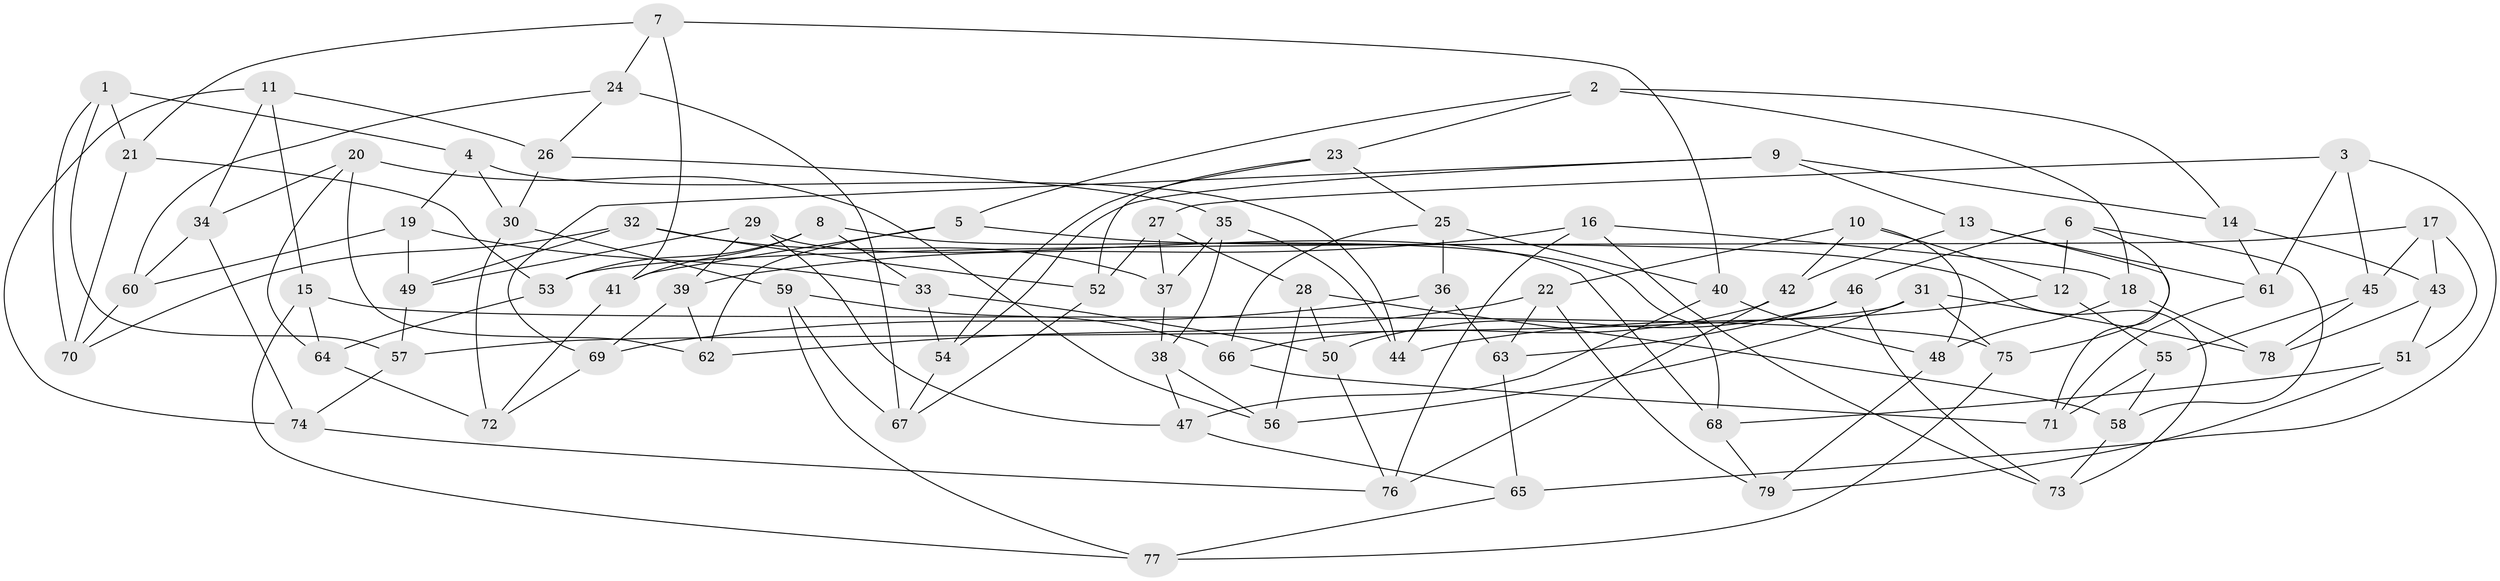 // Generated by graph-tools (version 1.1) at 2025/37/03/09/25 02:37:51]
// undirected, 79 vertices, 158 edges
graph export_dot {
graph [start="1"]
  node [color=gray90,style=filled];
  1;
  2;
  3;
  4;
  5;
  6;
  7;
  8;
  9;
  10;
  11;
  12;
  13;
  14;
  15;
  16;
  17;
  18;
  19;
  20;
  21;
  22;
  23;
  24;
  25;
  26;
  27;
  28;
  29;
  30;
  31;
  32;
  33;
  34;
  35;
  36;
  37;
  38;
  39;
  40;
  41;
  42;
  43;
  44;
  45;
  46;
  47;
  48;
  49;
  50;
  51;
  52;
  53;
  54;
  55;
  56;
  57;
  58;
  59;
  60;
  61;
  62;
  63;
  64;
  65;
  66;
  67;
  68;
  69;
  70;
  71;
  72;
  73;
  74;
  75;
  76;
  77;
  78;
  79;
  1 -- 21;
  1 -- 4;
  1 -- 57;
  1 -- 70;
  2 -- 14;
  2 -- 5;
  2 -- 18;
  2 -- 23;
  3 -- 65;
  3 -- 45;
  3 -- 27;
  3 -- 61;
  4 -- 19;
  4 -- 44;
  4 -- 30;
  5 -- 41;
  5 -- 73;
  5 -- 62;
  6 -- 75;
  6 -- 12;
  6 -- 46;
  6 -- 58;
  7 -- 41;
  7 -- 24;
  7 -- 21;
  7 -- 40;
  8 -- 41;
  8 -- 53;
  8 -- 33;
  8 -- 68;
  9 -- 13;
  9 -- 69;
  9 -- 54;
  9 -- 14;
  10 -- 12;
  10 -- 48;
  10 -- 22;
  10 -- 42;
  11 -- 34;
  11 -- 15;
  11 -- 26;
  11 -- 74;
  12 -- 55;
  12 -- 44;
  13 -- 61;
  13 -- 42;
  13 -- 71;
  14 -- 43;
  14 -- 61;
  15 -- 64;
  15 -- 75;
  15 -- 77;
  16 -- 18;
  16 -- 76;
  16 -- 39;
  16 -- 73;
  17 -- 43;
  17 -- 51;
  17 -- 53;
  17 -- 45;
  18 -- 78;
  18 -- 48;
  19 -- 49;
  19 -- 60;
  19 -- 33;
  20 -- 34;
  20 -- 56;
  20 -- 62;
  20 -- 64;
  21 -- 70;
  21 -- 53;
  22 -- 62;
  22 -- 63;
  22 -- 79;
  23 -- 54;
  23 -- 52;
  23 -- 25;
  24 -- 26;
  24 -- 67;
  24 -- 60;
  25 -- 36;
  25 -- 66;
  25 -- 40;
  26 -- 35;
  26 -- 30;
  27 -- 52;
  27 -- 28;
  27 -- 37;
  28 -- 50;
  28 -- 56;
  28 -- 58;
  29 -- 68;
  29 -- 47;
  29 -- 49;
  29 -- 39;
  30 -- 72;
  30 -- 59;
  31 -- 75;
  31 -- 78;
  31 -- 56;
  31 -- 57;
  32 -- 37;
  32 -- 52;
  32 -- 49;
  32 -- 70;
  33 -- 54;
  33 -- 50;
  34 -- 60;
  34 -- 74;
  35 -- 44;
  35 -- 38;
  35 -- 37;
  36 -- 44;
  36 -- 69;
  36 -- 63;
  37 -- 38;
  38 -- 56;
  38 -- 47;
  39 -- 69;
  39 -- 62;
  40 -- 47;
  40 -- 48;
  41 -- 72;
  42 -- 76;
  42 -- 66;
  43 -- 78;
  43 -- 51;
  45 -- 55;
  45 -- 78;
  46 -- 50;
  46 -- 73;
  46 -- 63;
  47 -- 65;
  48 -- 79;
  49 -- 57;
  50 -- 76;
  51 -- 79;
  51 -- 68;
  52 -- 67;
  53 -- 64;
  54 -- 67;
  55 -- 71;
  55 -- 58;
  57 -- 74;
  58 -- 73;
  59 -- 66;
  59 -- 77;
  59 -- 67;
  60 -- 70;
  61 -- 71;
  63 -- 65;
  64 -- 72;
  65 -- 77;
  66 -- 71;
  68 -- 79;
  69 -- 72;
  74 -- 76;
  75 -- 77;
}
